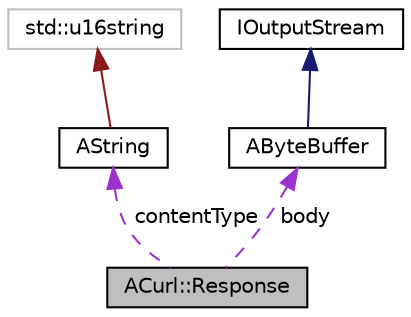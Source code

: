 digraph "ACurl::Response"
{
 // LATEX_PDF_SIZE
  edge [fontname="Helvetica",fontsize="10",labelfontname="Helvetica",labelfontsize="10"];
  node [fontname="Helvetica",fontsize="10",shape=record];
  Node1 [label="ACurl::Response",height=0.2,width=0.4,color="black", fillcolor="grey75", style="filled", fontcolor="black",tooltip="Response struct for Builder::runBlocking() and Builder::runAsync()"];
  Node2 -> Node1 [dir="back",color="darkorchid3",fontsize="10",style="dashed",label=" contentType" ,fontname="Helvetica"];
  Node2 [label="AString",height=0.2,width=0.4,color="black", fillcolor="white", style="filled",URL="$classAString.html",tooltip="Represents a Unicode character string."];
  Node3 -> Node2 [dir="back",color="firebrick4",fontsize="10",style="solid",fontname="Helvetica"];
  Node3 [label="std::u16string",height=0.2,width=0.4,color="grey75", fillcolor="white", style="filled",tooltip=" "];
  Node4 -> Node1 [dir="back",color="darkorchid3",fontsize="10",style="dashed",label=" body" ,fontname="Helvetica"];
  Node4 [label="AByteBuffer",height=0.2,width=0.4,color="black", fillcolor="white", style="filled",URL="$classAByteBuffer.html",tooltip="std::vector-like growing array for byte storage."];
  Node5 -> Node4 [dir="back",color="midnightblue",fontsize="10",style="solid",fontname="Helvetica"];
  Node5 [label="IOutputStream",height=0.2,width=0.4,color="black", fillcolor="white", style="filled",URL="$classIOutputStream.html",tooltip=" "];
}
